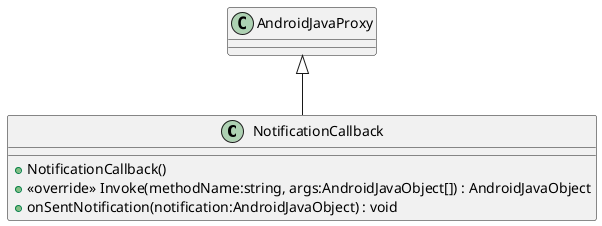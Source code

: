@startuml
class NotificationCallback {
    + NotificationCallback()
    + <<override>> Invoke(methodName:string, args:AndroidJavaObject[]) : AndroidJavaObject
    + onSentNotification(notification:AndroidJavaObject) : void
}
AndroidJavaProxy <|-- NotificationCallback
@enduml
